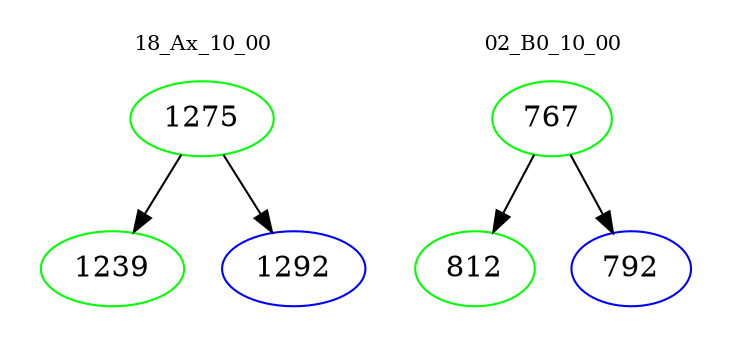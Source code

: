 digraph{
subgraph cluster_0 {
color = white
label = "18_Ax_10_00";
fontsize=10;
T0_1275 [label="1275", color="green"]
T0_1275 -> T0_1239 [color="black"]
T0_1239 [label="1239", color="green"]
T0_1275 -> T0_1292 [color="black"]
T0_1292 [label="1292", color="blue"]
}
subgraph cluster_1 {
color = white
label = "02_B0_10_00";
fontsize=10;
T1_767 [label="767", color="green"]
T1_767 -> T1_812 [color="black"]
T1_812 [label="812", color="green"]
T1_767 -> T1_792 [color="black"]
T1_792 [label="792", color="blue"]
}
}
